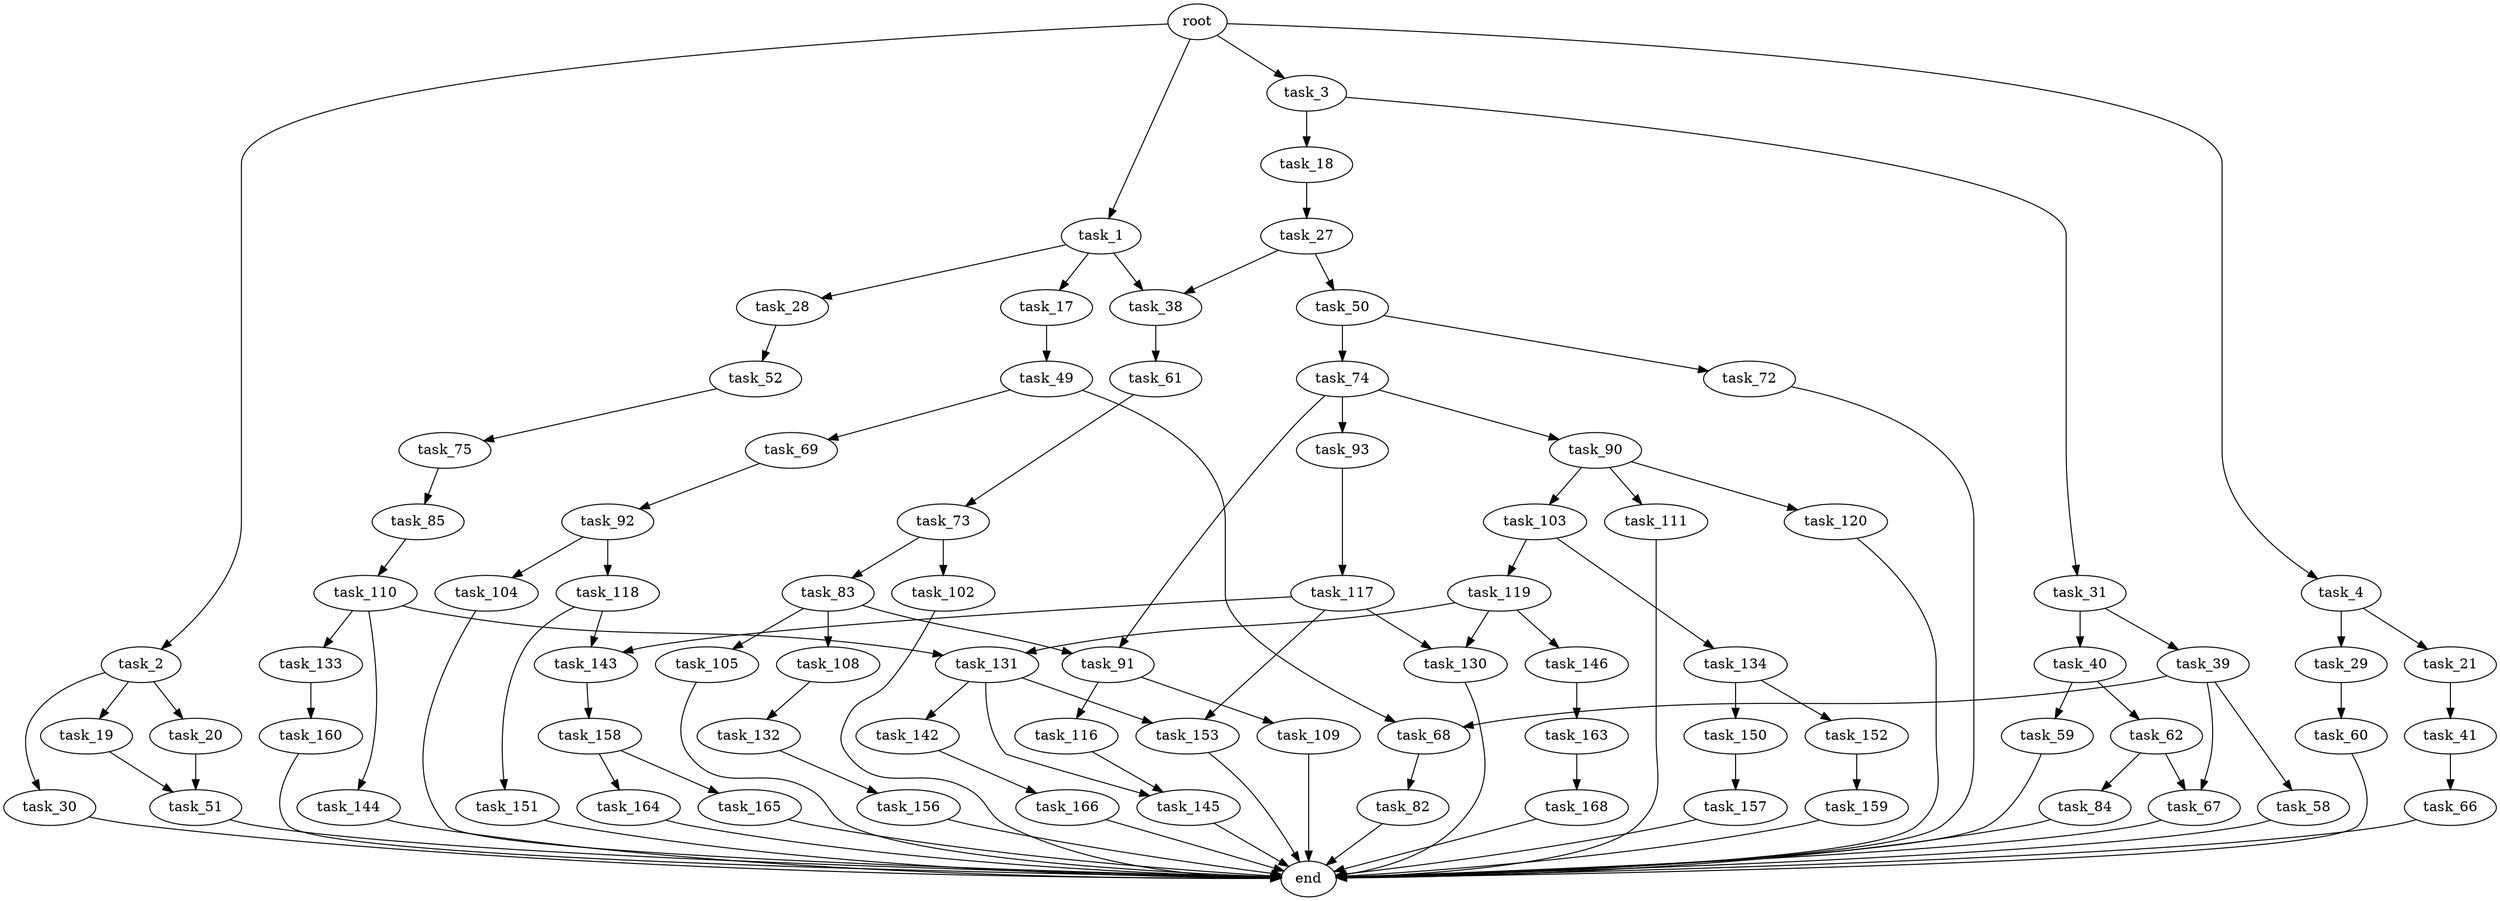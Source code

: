 digraph G {
  root [size="0.000000"];
  task_1 [size="1073741824000.000000"];
  task_2 [size="8589934592.000000"];
  task_3 [size="165980486396.000000"];
  task_4 [size="782757789696.000000"];
  task_17 [size="24362276419.000000"];
  task_18 [size="10678566334.000000"];
  task_19 [size="29741399411.000000"];
  task_20 [size="28991029248.000000"];
  task_21 [size="68719476736.000000"];
  task_27 [size="33987798243.000000"];
  task_28 [size="28991029248.000000"];
  task_29 [size="14359332605.000000"];
  task_30 [size="629114474.000000"];
  task_31 [size="782757789696.000000"];
  task_38 [size="1073741824000.000000"];
  task_39 [size="1073741824000.000000"];
  task_40 [size="134217728000.000000"];
  task_41 [size="619961589361.000000"];
  task_49 [size="3036890171.000000"];
  task_50 [size="184296659684.000000"];
  task_51 [size="41000716641.000000"];
  task_52 [size="482308231969.000000"];
  task_58 [size="1288693952.000000"];
  task_59 [size="871425078.000000"];
  task_60 [size="2452528613.000000"];
  task_61 [size="2061750319.000000"];
  task_62 [size="198898751883.000000"];
  task_66 [size="43939213083.000000"];
  task_67 [size="1073741824000.000000"];
  task_68 [size="231928233984.000000"];
  task_69 [size="13460500273.000000"];
  task_72 [size="42151263909.000000"];
  task_73 [size="341770036478.000000"];
  task_74 [size="2518011141.000000"];
  task_75 [size="280398705891.000000"];
  task_82 [size="95806051448.000000"];
  task_83 [size="14414406209.000000"];
  task_84 [size="8589934592.000000"];
  task_85 [size="11348605015.000000"];
  task_90 [size="185008240411.000000"];
  task_91 [size="583331210554.000000"];
  task_92 [size="124117460581.000000"];
  task_93 [size="9099686622.000000"];
  task_102 [size="13034419912.000000"];
  task_103 [size="2968991509.000000"];
  task_104 [size="540706436529.000000"];
  task_105 [size="325890623126.000000"];
  task_108 [size="876656291.000000"];
  task_109 [size="15810876509.000000"];
  task_110 [size="677184836861.000000"];
  task_111 [size="23639555991.000000"];
  task_116 [size="6056518389.000000"];
  task_117 [size="368293445632.000000"];
  task_118 [size="149982241493.000000"];
  task_119 [size="4897657601.000000"];
  task_120 [size="1007470524.000000"];
  task_130 [size="111801582230.000000"];
  task_131 [size="39940287291.000000"];
  task_132 [size="115202858011.000000"];
  task_133 [size="24516766777.000000"];
  task_134 [size="549755813888.000000"];
  task_142 [size="17196912446.000000"];
  task_143 [size="13785686304.000000"];
  task_144 [size="134217728000.000000"];
  task_145 [size="8038899448.000000"];
  task_146 [size="4736060462.000000"];
  task_150 [size="24342272766.000000"];
  task_151 [size="1073741824000.000000"];
  task_152 [size="231928233984.000000"];
  task_153 [size="274489788657.000000"];
  task_156 [size="348806928983.000000"];
  task_157 [size="111533788208.000000"];
  task_158 [size="28991029248.000000"];
  task_159 [size="51690903003.000000"];
  task_160 [size="15282380175.000000"];
  task_163 [size="231928233984.000000"];
  task_164 [size="28991029248.000000"];
  task_165 [size="549755813888.000000"];
  task_166 [size="485930930.000000"];
  task_168 [size="134217728000.000000"];
  end [size="0.000000"];

  root -> task_1 [size="1.000000"];
  root -> task_2 [size="1.000000"];
  root -> task_3 [size="1.000000"];
  root -> task_4 [size="1.000000"];
  task_1 -> task_17 [size="838860800.000000"];
  task_1 -> task_28 [size="838860800.000000"];
  task_1 -> task_38 [size="838860800.000000"];
  task_2 -> task_19 [size="33554432.000000"];
  task_2 -> task_20 [size="33554432.000000"];
  task_2 -> task_30 [size="33554432.000000"];
  task_3 -> task_18 [size="134217728.000000"];
  task_3 -> task_31 [size="134217728.000000"];
  task_4 -> task_21 [size="679477248.000000"];
  task_4 -> task_29 [size="679477248.000000"];
  task_17 -> task_49 [size="33554432.000000"];
  task_18 -> task_27 [size="679477248.000000"];
  task_19 -> task_51 [size="838860800.000000"];
  task_20 -> task_51 [size="75497472.000000"];
  task_21 -> task_41 [size="134217728.000000"];
  task_27 -> task_38 [size="536870912.000000"];
  task_27 -> task_50 [size="536870912.000000"];
  task_28 -> task_52 [size="75497472.000000"];
  task_29 -> task_60 [size="411041792.000000"];
  task_30 -> end [size="1.000000"];
  task_31 -> task_39 [size="679477248.000000"];
  task_31 -> task_40 [size="679477248.000000"];
  task_38 -> task_61 [size="838860800.000000"];
  task_39 -> task_58 [size="838860800.000000"];
  task_39 -> task_67 [size="838860800.000000"];
  task_39 -> task_68 [size="838860800.000000"];
  task_40 -> task_59 [size="209715200.000000"];
  task_40 -> task_62 [size="209715200.000000"];
  task_41 -> task_66 [size="679477248.000000"];
  task_49 -> task_68 [size="134217728.000000"];
  task_49 -> task_69 [size="134217728.000000"];
  task_50 -> task_72 [size="301989888.000000"];
  task_50 -> task_74 [size="301989888.000000"];
  task_51 -> end [size="1.000000"];
  task_52 -> task_75 [size="301989888.000000"];
  task_58 -> end [size="1.000000"];
  task_59 -> end [size="1.000000"];
  task_60 -> end [size="1.000000"];
  task_61 -> task_73 [size="209715200.000000"];
  task_62 -> task_67 [size="838860800.000000"];
  task_62 -> task_84 [size="838860800.000000"];
  task_66 -> end [size="1.000000"];
  task_67 -> end [size="1.000000"];
  task_68 -> task_82 [size="301989888.000000"];
  task_69 -> task_92 [size="33554432.000000"];
  task_72 -> end [size="1.000000"];
  task_73 -> task_83 [size="536870912.000000"];
  task_73 -> task_102 [size="536870912.000000"];
  task_74 -> task_90 [size="75497472.000000"];
  task_74 -> task_91 [size="75497472.000000"];
  task_74 -> task_93 [size="75497472.000000"];
  task_75 -> task_85 [size="209715200.000000"];
  task_82 -> end [size="1.000000"];
  task_83 -> task_91 [size="75497472.000000"];
  task_83 -> task_105 [size="75497472.000000"];
  task_83 -> task_108 [size="75497472.000000"];
  task_84 -> end [size="1.000000"];
  task_85 -> task_110 [size="411041792.000000"];
  task_90 -> task_103 [size="209715200.000000"];
  task_90 -> task_111 [size="209715200.000000"];
  task_90 -> task_120 [size="209715200.000000"];
  task_91 -> task_109 [size="536870912.000000"];
  task_91 -> task_116 [size="536870912.000000"];
  task_92 -> task_104 [size="134217728.000000"];
  task_92 -> task_118 [size="134217728.000000"];
  task_93 -> task_117 [size="679477248.000000"];
  task_102 -> end [size="1.000000"];
  task_103 -> task_119 [size="301989888.000000"];
  task_103 -> task_134 [size="301989888.000000"];
  task_104 -> end [size="1.000000"];
  task_105 -> end [size="1.000000"];
  task_108 -> task_132 [size="33554432.000000"];
  task_109 -> end [size="1.000000"];
  task_110 -> task_131 [size="679477248.000000"];
  task_110 -> task_133 [size="679477248.000000"];
  task_110 -> task_144 [size="679477248.000000"];
  task_111 -> end [size="1.000000"];
  task_116 -> task_145 [size="134217728.000000"];
  task_117 -> task_130 [size="411041792.000000"];
  task_117 -> task_143 [size="411041792.000000"];
  task_117 -> task_153 [size="411041792.000000"];
  task_118 -> task_143 [size="134217728.000000"];
  task_118 -> task_151 [size="134217728.000000"];
  task_119 -> task_130 [size="134217728.000000"];
  task_119 -> task_131 [size="134217728.000000"];
  task_119 -> task_146 [size="134217728.000000"];
  task_120 -> end [size="1.000000"];
  task_130 -> end [size="1.000000"];
  task_131 -> task_142 [size="33554432.000000"];
  task_131 -> task_145 [size="33554432.000000"];
  task_131 -> task_153 [size="33554432.000000"];
  task_132 -> task_156 [size="301989888.000000"];
  task_133 -> task_160 [size="838860800.000000"];
  task_134 -> task_150 [size="536870912.000000"];
  task_134 -> task_152 [size="536870912.000000"];
  task_142 -> task_166 [size="301989888.000000"];
  task_143 -> task_158 [size="411041792.000000"];
  task_144 -> end [size="1.000000"];
  task_145 -> end [size="1.000000"];
  task_146 -> task_163 [size="75497472.000000"];
  task_150 -> task_157 [size="33554432.000000"];
  task_151 -> end [size="1.000000"];
  task_152 -> task_159 [size="301989888.000000"];
  task_153 -> end [size="1.000000"];
  task_156 -> end [size="1.000000"];
  task_157 -> end [size="1.000000"];
  task_158 -> task_164 [size="75497472.000000"];
  task_158 -> task_165 [size="75497472.000000"];
  task_159 -> end [size="1.000000"];
  task_160 -> end [size="1.000000"];
  task_163 -> task_168 [size="301989888.000000"];
  task_164 -> end [size="1.000000"];
  task_165 -> end [size="1.000000"];
  task_166 -> end [size="1.000000"];
  task_168 -> end [size="1.000000"];
}
